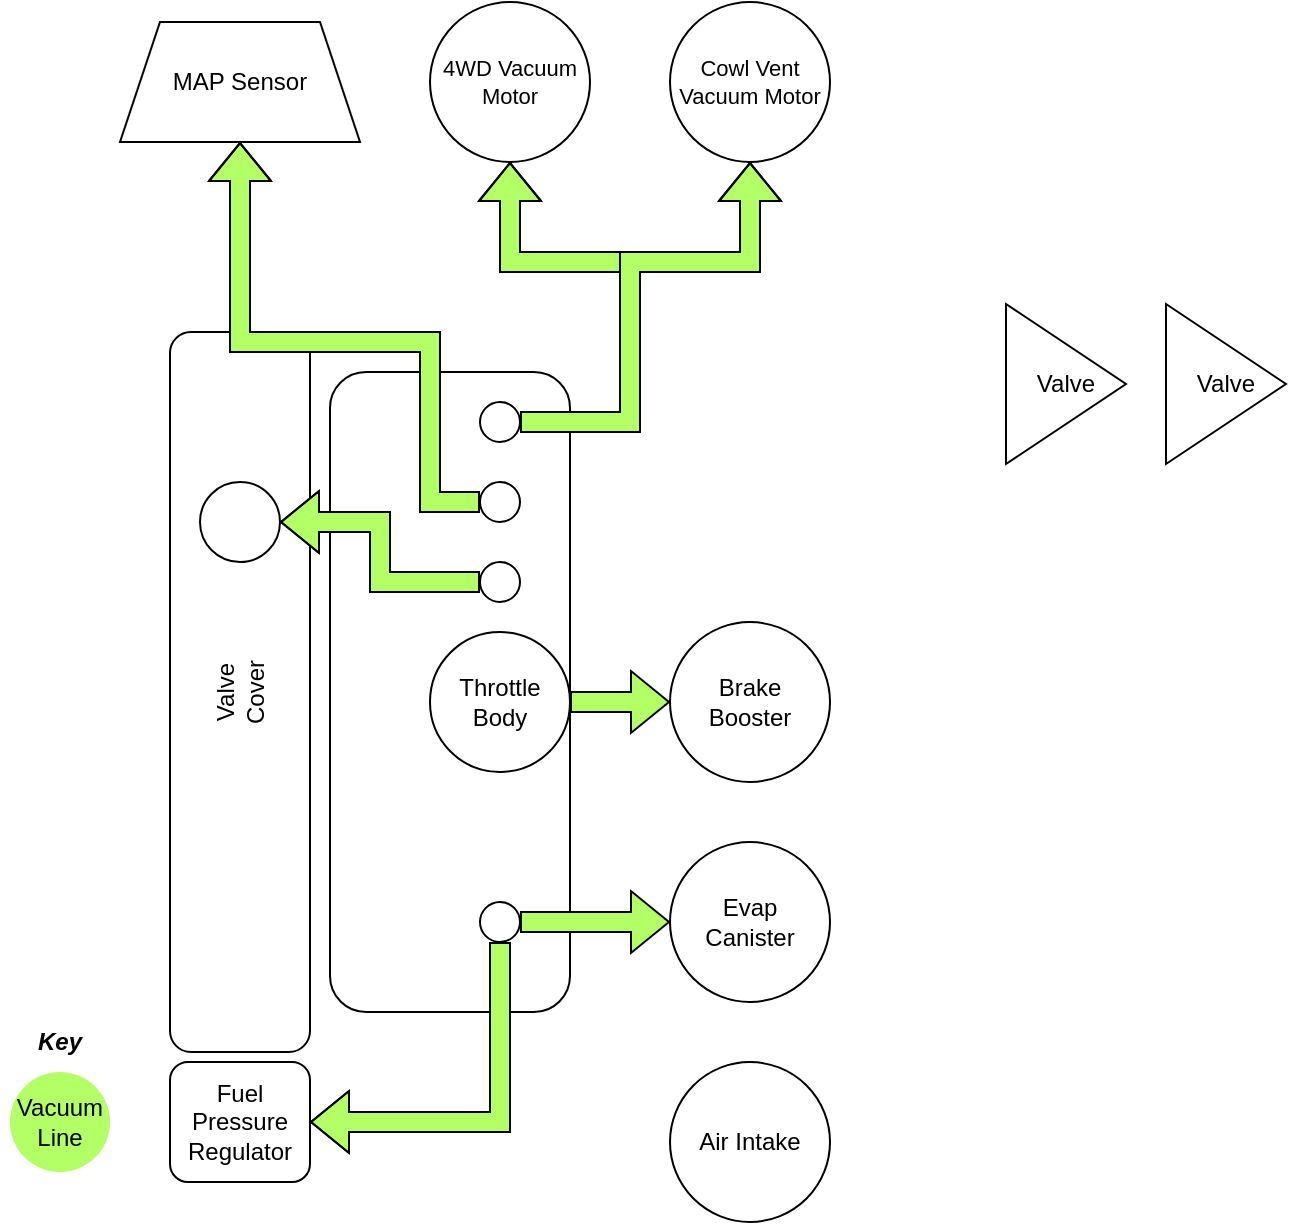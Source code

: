 <mxfile version="24.7.17">
  <diagram name="Vacuum Line Overview" id="9a1g1J2r4Nossw4KGaIC">
    <mxGraphModel dx="1381" dy="805" grid="1" gridSize="10" guides="1" tooltips="1" connect="1" arrows="1" fold="1" page="1" pageScale="1" pageWidth="1169" pageHeight="827" math="0" shadow="0">
      <root>
        <mxCell id="0" />
        <mxCell id="1" parent="0" />
        <mxCell id="LpR9AcmWB4P_39sKmND6-1" value="" style="rounded=1;whiteSpace=wrap;html=1;" parent="1" vertex="1">
          <mxGeometry x="512" y="304" width="120" height="320" as="geometry" />
        </mxCell>
        <mxCell id="LpR9AcmWB4P_39sKmND6-2" value="Throttle Body" style="ellipse;whiteSpace=wrap;html=1;aspect=fixed;" parent="1" vertex="1">
          <mxGeometry x="562" y="434" width="70" height="70" as="geometry" />
        </mxCell>
        <mxCell id="LpR9AcmWB4P_39sKmND6-5" value="Valve&lt;div&gt;Cover&lt;/div&gt;" style="rounded=1;whiteSpace=wrap;html=1;horizontal=0;" parent="1" vertex="1">
          <mxGeometry x="432" y="284" width="70" height="360" as="geometry" />
        </mxCell>
        <mxCell id="LpR9AcmWB4P_39sKmND6-6" value="" style="ellipse;whiteSpace=wrap;html=1;aspect=fixed;" parent="1" vertex="1">
          <mxGeometry x="447" y="359" width="40" height="40" as="geometry" />
        </mxCell>
        <mxCell id="LpR9AcmWB4P_39sKmND6-7" value="" style="ellipse;whiteSpace=wrap;html=1;aspect=fixed;" parent="1" vertex="1">
          <mxGeometry x="587" y="319" width="20" height="20" as="geometry" />
        </mxCell>
        <mxCell id="LpR9AcmWB4P_39sKmND6-8" value="" style="ellipse;whiteSpace=wrap;html=1;aspect=fixed;" parent="1" vertex="1">
          <mxGeometry x="587" y="359" width="20" height="20" as="geometry" />
        </mxCell>
        <mxCell id="LpR9AcmWB4P_39sKmND6-12" style="edgeStyle=orthogonalEdgeStyle;shape=flexArrow;rounded=0;orthogonalLoop=1;jettySize=auto;html=1;exitX=0;exitY=0.5;exitDx=0;exitDy=0;entryX=1;entryY=0.5;entryDx=0;entryDy=0;fillColor=#B3FF66;" parent="1" source="LpR9AcmWB4P_39sKmND6-9" target="LpR9AcmWB4P_39sKmND6-6" edge="1">
          <mxGeometry relative="1" as="geometry" />
        </mxCell>
        <mxCell id="LpR9AcmWB4P_39sKmND6-9" value="" style="ellipse;whiteSpace=wrap;html=1;aspect=fixed;" parent="1" vertex="1">
          <mxGeometry x="587" y="399" width="20" height="20" as="geometry" />
        </mxCell>
        <mxCell id="LpR9AcmWB4P_39sKmND6-10" value="" style="ellipse;whiteSpace=wrap;html=1;aspect=fixed;" parent="1" vertex="1">
          <mxGeometry x="587" y="569" width="20" height="20" as="geometry" />
        </mxCell>
        <mxCell id="LpR9AcmWB4P_39sKmND6-11" value="Fuel Pressure Regulator" style="rounded=1;whiteSpace=wrap;html=1;" parent="1" vertex="1">
          <mxGeometry x="432" y="649" width="70" height="60" as="geometry" />
        </mxCell>
        <mxCell id="LpR9AcmWB4P_39sKmND6-14" value="MAP Sensor" style="shape=trapezoid;perimeter=trapezoidPerimeter;whiteSpace=wrap;html=1;fixedSize=1;" parent="1" vertex="1">
          <mxGeometry x="407" y="129" width="120" height="60" as="geometry" />
        </mxCell>
        <mxCell id="LpR9AcmWB4P_39sKmND6-15" style="edgeStyle=orthogonalEdgeStyle;shape=flexArrow;rounded=0;orthogonalLoop=1;jettySize=auto;html=1;exitX=0;exitY=0.5;exitDx=0;exitDy=0;entryX=0.5;entryY=1;entryDx=0;entryDy=0;fillColor=#B3FF66;strokeColor=default;" parent="1" source="LpR9AcmWB4P_39sKmND6-8" target="LpR9AcmWB4P_39sKmND6-14" edge="1">
          <mxGeometry relative="1" as="geometry">
            <mxPoint x="597" y="419" as="sourcePoint" />
            <mxPoint x="497" y="389" as="targetPoint" />
            <Array as="points">
              <mxPoint x="562" y="369" />
              <mxPoint x="562" y="289" />
              <mxPoint x="467" y="289" />
            </Array>
          </mxGeometry>
        </mxCell>
        <mxCell id="LpR9AcmWB4P_39sKmND6-16" value="4WD Vacuum Motor" style="ellipse;whiteSpace=wrap;html=1;aspect=fixed;fontSize=11;" parent="1" vertex="1">
          <mxGeometry x="562" y="119" width="80" height="80" as="geometry" />
        </mxCell>
        <mxCell id="LpR9AcmWB4P_39sKmND6-17" value="Cowl Vent Vacuum Motor" style="ellipse;whiteSpace=wrap;html=1;aspect=fixed;fontSize=11;" parent="1" vertex="1">
          <mxGeometry x="682" y="119" width="80" height="80" as="geometry" />
        </mxCell>
        <mxCell id="LpR9AcmWB4P_39sKmND6-18" style="edgeStyle=orthogonalEdgeStyle;shape=flexArrow;rounded=0;orthogonalLoop=1;jettySize=auto;html=1;exitX=1;exitY=0.5;exitDx=0;exitDy=0;entryX=0.5;entryY=1;entryDx=0;entryDy=0;fillColor=#B3FF66;" parent="1" source="LpR9AcmWB4P_39sKmND6-7" target="LpR9AcmWB4P_39sKmND6-16" edge="1">
          <mxGeometry relative="1" as="geometry">
            <mxPoint x="597" y="379" as="sourcePoint" />
            <mxPoint x="477" y="199" as="targetPoint" />
            <Array as="points">
              <mxPoint x="662" y="329" />
              <mxPoint x="662" y="249" />
              <mxPoint x="602" y="249" />
            </Array>
          </mxGeometry>
        </mxCell>
        <mxCell id="LpR9AcmWB4P_39sKmND6-19" style="edgeStyle=orthogonalEdgeStyle;shape=flexArrow;rounded=0;orthogonalLoop=1;jettySize=auto;html=1;exitX=1;exitY=0.5;exitDx=0;exitDy=0;entryX=0.5;entryY=1;entryDx=0;entryDy=0;fillColor=#B3FF66;" parent="1" source="LpR9AcmWB4P_39sKmND6-7" target="LpR9AcmWB4P_39sKmND6-17" edge="1">
          <mxGeometry relative="1" as="geometry">
            <mxPoint x="617" y="339" as="sourcePoint" />
            <mxPoint x="612" y="209" as="targetPoint" />
            <Array as="points">
              <mxPoint x="662" y="329" />
              <mxPoint x="662" y="249" />
              <mxPoint x="722" y="249" />
            </Array>
          </mxGeometry>
        </mxCell>
        <mxCell id="LpR9AcmWB4P_39sKmND6-20" value="Brake&lt;div&gt;Booster&lt;/div&gt;" style="ellipse;whiteSpace=wrap;html=1;aspect=fixed;" parent="1" vertex="1">
          <mxGeometry x="682" y="429" width="80" height="80" as="geometry" />
        </mxCell>
        <mxCell id="LpR9AcmWB4P_39sKmND6-21" style="edgeStyle=orthogonalEdgeStyle;shape=flexArrow;rounded=0;orthogonalLoop=1;jettySize=auto;html=1;exitX=1;exitY=0.5;exitDx=0;exitDy=0;entryX=0;entryY=0.5;entryDx=0;entryDy=0;fillColor=#B3FF66;" parent="1" source="LpR9AcmWB4P_39sKmND6-2" target="LpR9AcmWB4P_39sKmND6-20" edge="1">
          <mxGeometry relative="1" as="geometry">
            <mxPoint x="597" y="419" as="sourcePoint" />
            <mxPoint x="497" y="389" as="targetPoint" />
          </mxGeometry>
        </mxCell>
        <mxCell id="LpR9AcmWB4P_39sKmND6-22" style="edgeStyle=orthogonalEdgeStyle;shape=flexArrow;rounded=0;orthogonalLoop=1;jettySize=auto;html=1;exitX=0.5;exitY=1;exitDx=0;exitDy=0;entryX=1;entryY=0.5;entryDx=0;entryDy=0;fillColor=#B3FF66;" parent="1" source="LpR9AcmWB4P_39sKmND6-10" target="LpR9AcmWB4P_39sKmND6-11" edge="1">
          <mxGeometry relative="1" as="geometry">
            <mxPoint x="607" y="429" as="sourcePoint" />
            <mxPoint x="507" y="399" as="targetPoint" />
          </mxGeometry>
        </mxCell>
        <mxCell id="LpR9AcmWB4P_39sKmND6-23" value="Evap&lt;br&gt;Canister" style="ellipse;whiteSpace=wrap;html=1;aspect=fixed;" parent="1" vertex="1">
          <mxGeometry x="682" y="539" width="80" height="80" as="geometry" />
        </mxCell>
        <mxCell id="LpR9AcmWB4P_39sKmND6-24" style="edgeStyle=orthogonalEdgeStyle;shape=flexArrow;rounded=0;orthogonalLoop=1;jettySize=auto;html=1;exitX=1;exitY=0.5;exitDx=0;exitDy=0;entryX=0;entryY=0.5;entryDx=0;entryDy=0;fillColor=#B3FF66;" parent="1" source="LpR9AcmWB4P_39sKmND6-10" target="LpR9AcmWB4P_39sKmND6-23" edge="1">
          <mxGeometry relative="1" as="geometry">
            <mxPoint x="617" y="439" as="sourcePoint" />
            <mxPoint x="517" y="409" as="targetPoint" />
          </mxGeometry>
        </mxCell>
        <mxCell id="LpR9AcmWB4P_39sKmND6-25" value="Key" style="text;html=1;align=center;verticalAlign=middle;whiteSpace=wrap;rounded=0;fontStyle=3" parent="1" vertex="1">
          <mxGeometry x="347" y="624" width="60" height="30" as="geometry" />
        </mxCell>
        <mxCell id="LpR9AcmWB4P_39sKmND6-27" value="Vacuum Line" style="ellipse;whiteSpace=wrap;html=1;aspect=fixed;fontColor=#000000;fillColor=#B3FF66;strokeColor=none;" parent="1" vertex="1">
          <mxGeometry x="352" y="654" width="50" height="50" as="geometry" />
        </mxCell>
        <mxCell id="qv2SqGi6n4BfvQOqcxZJ-1" value="Air Intake" style="ellipse;whiteSpace=wrap;html=1;aspect=fixed;" vertex="1" parent="1">
          <mxGeometry x="682" y="649" width="80" height="80" as="geometry" />
        </mxCell>
        <mxCell id="qv2SqGi6n4BfvQOqcxZJ-2" value="Valve" style="triangle;whiteSpace=wrap;html=1;fontSize=12;" vertex="1" parent="1">
          <mxGeometry x="850" y="270" width="60" height="80" as="geometry" />
        </mxCell>
        <mxCell id="qv2SqGi6n4BfvQOqcxZJ-3" value="Valve" style="triangle;whiteSpace=wrap;html=1;fontSize=12;" vertex="1" parent="1">
          <mxGeometry x="930" y="270" width="60" height="80" as="geometry" />
        </mxCell>
      </root>
    </mxGraphModel>
  </diagram>
</mxfile>
